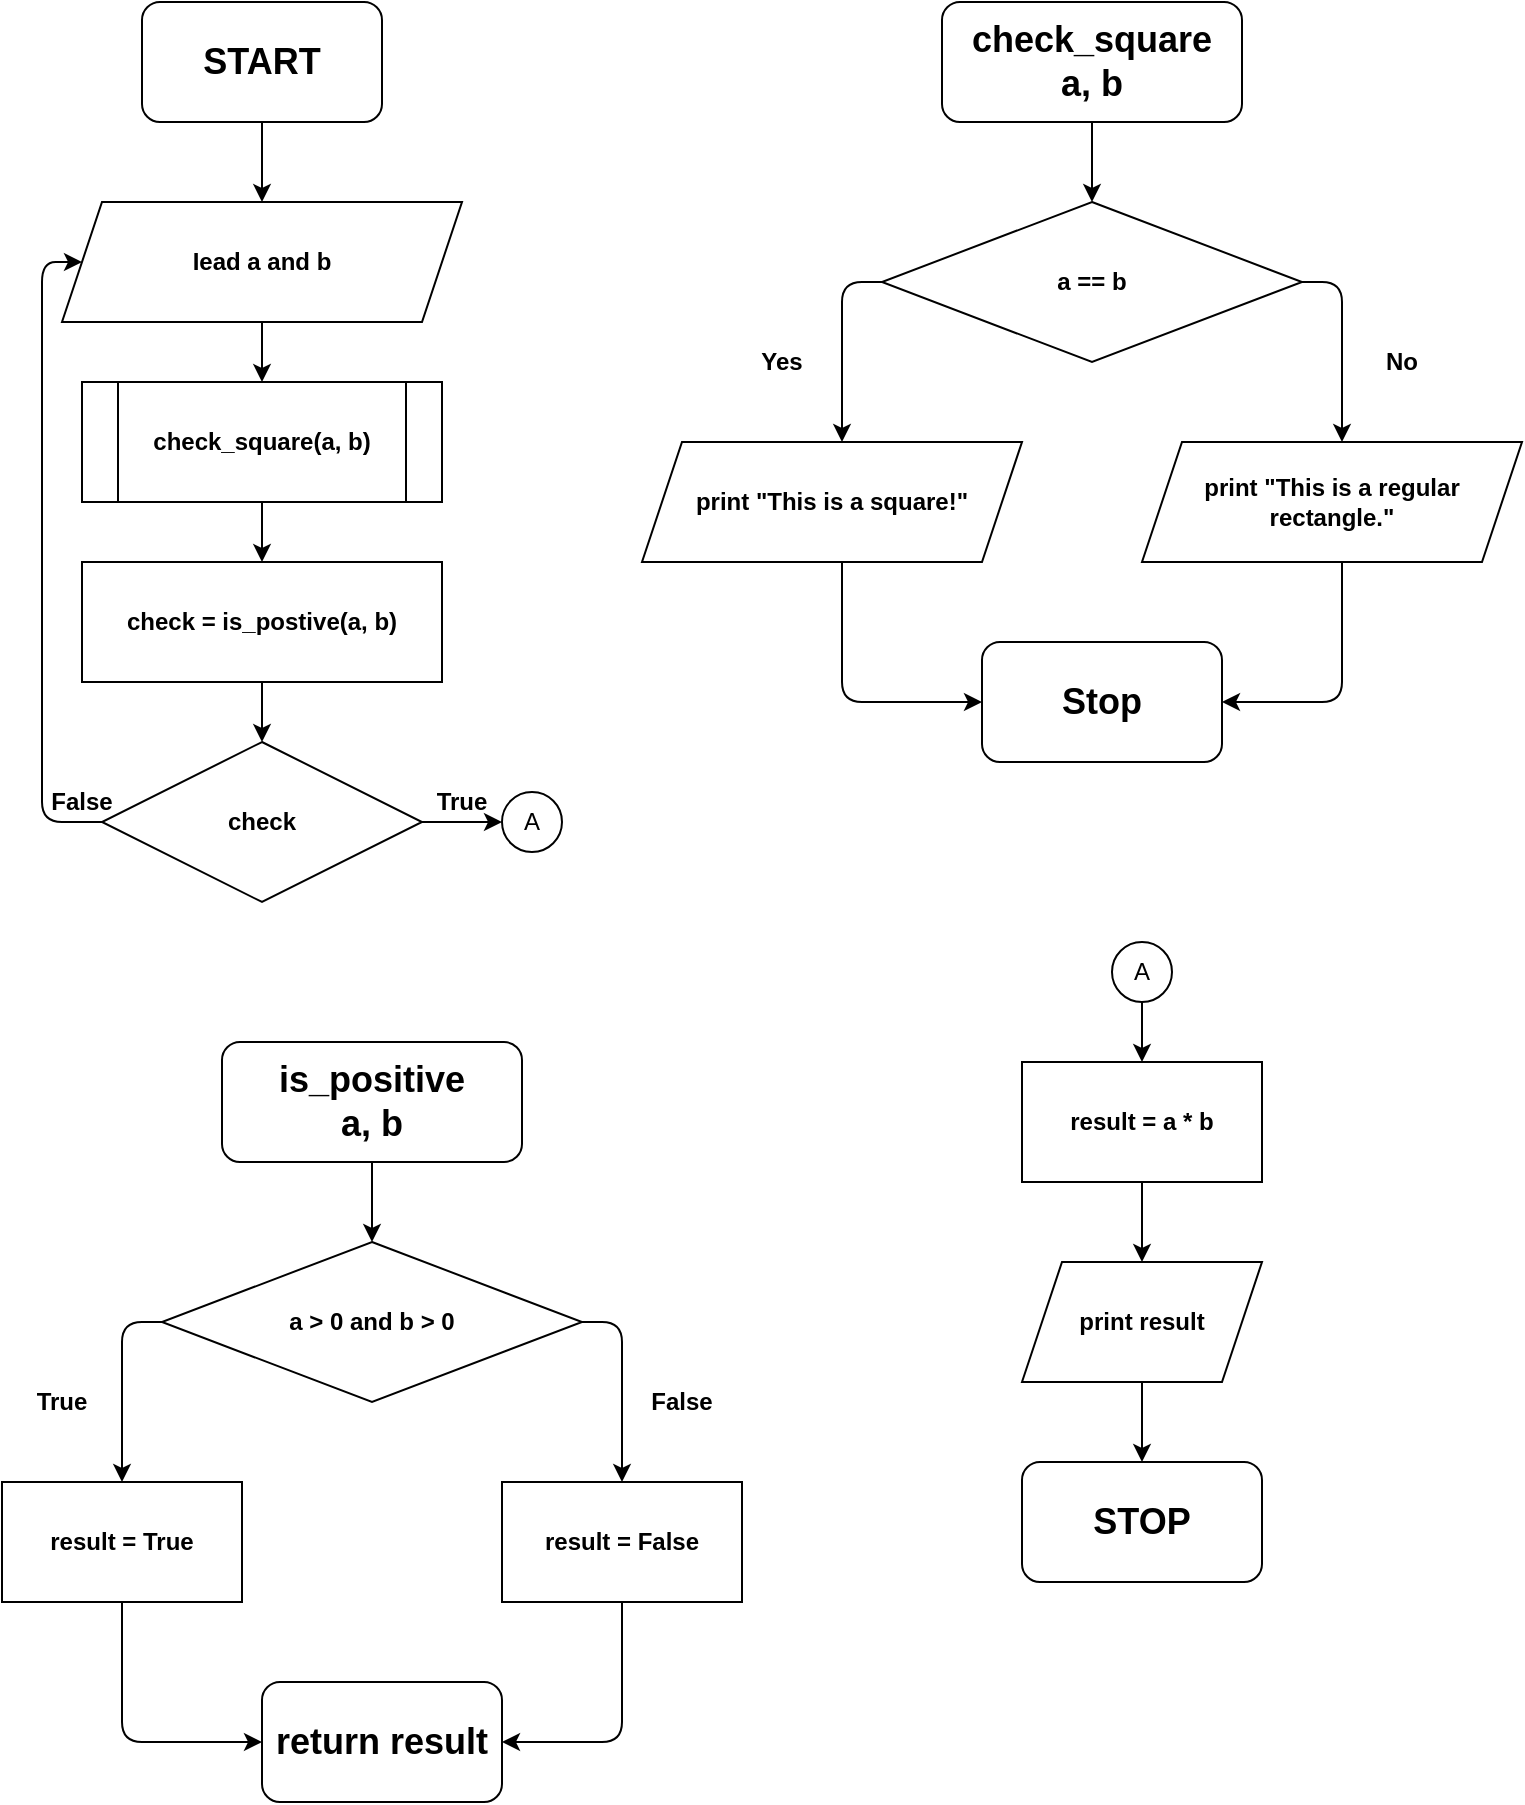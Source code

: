 <mxfile version="14.6.5" type="device"><diagram id="q4fnb8oPPCOlkICY_4B3" name="Page-1"><mxGraphModel dx="1929" dy="557" grid="1" gridSize="10" guides="1" tooltips="1" connect="1" arrows="1" fold="1" page="1" pageScale="1" pageWidth="827" pageHeight="1169" math="0" shadow="0"><root><mxCell id="0"/><mxCell id="1" parent="0"/><mxCell id="XFu5LgI2HORxMrTxfded-14" value="&lt;b&gt;&lt;font style=&quot;font-size: 18px&quot;&gt;START&lt;/font&gt;&lt;/b&gt;" style="rounded=1;whiteSpace=wrap;html=1;" parent="1" vertex="1"><mxGeometry x="60" y="40" width="120" height="60" as="geometry"/></mxCell><mxCell id="XFu5LgI2HORxMrTxfded-15" value="" style="endArrow=classic;html=1;exitX=0.5;exitY=1;exitDx=0;exitDy=0;entryX=0.5;entryY=0;entryDx=0;entryDy=0;" parent="1" source="XFu5LgI2HORxMrTxfded-14" target="XFu5LgI2HORxMrTxfded-16" edge="1"><mxGeometry width="50" height="50" relative="1" as="geometry"><mxPoint x="390" y="310" as="sourcePoint"/><mxPoint x="120" y="140" as="targetPoint"/></mxGeometry></mxCell><mxCell id="XFu5LgI2HORxMrTxfded-16" value="&lt;b&gt;Iead a and b&lt;/b&gt;" style="shape=parallelogram;perimeter=parallelogramPerimeter;whiteSpace=wrap;html=1;fixedSize=1;" parent="1" vertex="1"><mxGeometry x="20" y="140" width="200" height="60" as="geometry"/></mxCell><mxCell id="XFu5LgI2HORxMrTxfded-18" value="" style="endArrow=classic;html=1;exitX=0.5;exitY=1;exitDx=0;exitDy=0;entryX=0.5;entryY=0;entryDx=0;entryDy=0;" parent="1" edge="1"><mxGeometry width="50" height="50" relative="1" as="geometry"><mxPoint x="120" y="200" as="sourcePoint"/><mxPoint x="120" y="230" as="targetPoint"/></mxGeometry></mxCell><mxCell id="XFu5LgI2HORxMrTxfded-26" value="" style="endArrow=classic;html=1;entryX=0.5;entryY=0;entryDx=0;entryDy=0;" parent="1" target="XFu5LgI2HORxMrTxfded-27" edge="1"><mxGeometry width="50" height="50" relative="1" as="geometry"><mxPoint x="560" y="730" as="sourcePoint"/><mxPoint x="690" y="580" as="targetPoint"/></mxGeometry></mxCell><mxCell id="XFu5LgI2HORxMrTxfded-27" value="&lt;span style=&quot;font-size: 18px&quot;&gt;&lt;b&gt;STOP&lt;/b&gt;&lt;/span&gt;" style="rounded=1;whiteSpace=wrap;html=1;" parent="1" vertex="1"><mxGeometry x="500" y="770" width="120" height="60" as="geometry"/></mxCell><mxCell id="XFu5LgI2HORxMrTxfded-29" value="&lt;font&gt;&lt;span style=&quot;font-size: 18px&quot;&gt;&lt;b&gt;is_positive&lt;/b&gt;&lt;/span&gt;&lt;br&gt;&lt;span style=&quot;font-size: 18px&quot;&gt;&lt;b&gt;a, b&lt;/b&gt;&lt;/span&gt;&lt;br&gt;&lt;/font&gt;" style="rounded=1;whiteSpace=wrap;html=1;" parent="1" vertex="1"><mxGeometry x="100" y="560" width="150" height="60" as="geometry"/></mxCell><mxCell id="XFu5LgI2HORxMrTxfded-30" value="" style="endArrow=classic;html=1;exitX=0.5;exitY=1;exitDx=0;exitDy=0;" parent="1" source="XFu5LgI2HORxMrTxfded-29" edge="1"><mxGeometry width="50" height="50" relative="1" as="geometry"><mxPoint x="-80" y="780" as="sourcePoint"/><mxPoint x="175" y="660" as="targetPoint"/></mxGeometry></mxCell><mxCell id="XFu5LgI2HORxMrTxfded-31" value="&lt;b&gt;a &amp;gt; 0 and b &amp;gt; 0&lt;/b&gt;" style="rhombus;whiteSpace=wrap;html=1;" parent="1" vertex="1"><mxGeometry x="70" y="660" width="210" height="80" as="geometry"/></mxCell><mxCell id="XFu5LgI2HORxMrTxfded-32" value="" style="endArrow=classic;html=1;exitX=0;exitY=0.5;exitDx=0;exitDy=0;" parent="1" source="XFu5LgI2HORxMrTxfded-31" edge="1"><mxGeometry width="50" height="50" relative="1" as="geometry"><mxPoint x="-80" y="780" as="sourcePoint"/><mxPoint x="50" y="780" as="targetPoint"/><Array as="points"><mxPoint x="50" y="700"/></Array></mxGeometry></mxCell><mxCell id="XFu5LgI2HORxMrTxfded-33" value="" style="endArrow=classic;html=1;exitX=1;exitY=0.5;exitDx=0;exitDy=0;" parent="1" source="XFu5LgI2HORxMrTxfded-31" edge="1"><mxGeometry width="50" height="50" relative="1" as="geometry"><mxPoint x="-80" y="780" as="sourcePoint"/><mxPoint x="300" y="780" as="targetPoint"/><Array as="points"><mxPoint x="300" y="700"/></Array></mxGeometry></mxCell><mxCell id="XFu5LgI2HORxMrTxfded-34" value="&lt;b&gt;result = True&lt;/b&gt;" style="rounded=0;whiteSpace=wrap;html=1;" parent="1" vertex="1"><mxGeometry x="-10" y="780" width="120" height="60" as="geometry"/></mxCell><mxCell id="XFu5LgI2HORxMrTxfded-35" value="&lt;b&gt;result = False&lt;/b&gt;" style="rounded=0;whiteSpace=wrap;html=1;" parent="1" vertex="1"><mxGeometry x="240" y="780" width="120" height="60" as="geometry"/></mxCell><mxCell id="XFu5LgI2HORxMrTxfded-37" value="&lt;b&gt;True&lt;/b&gt;" style="text;html=1;strokeColor=none;fillColor=none;align=center;verticalAlign=middle;whiteSpace=wrap;rounded=0;" parent="1" vertex="1"><mxGeometry y="730" width="40" height="20" as="geometry"/></mxCell><mxCell id="XFu5LgI2HORxMrTxfded-38" value="&lt;b&gt;False&lt;/b&gt;" style="text;html=1;strokeColor=none;fillColor=none;align=center;verticalAlign=middle;whiteSpace=wrap;rounded=0;" parent="1" vertex="1"><mxGeometry x="310" y="730" width="40" height="20" as="geometry"/></mxCell><mxCell id="XFu5LgI2HORxMrTxfded-39" value="&lt;b&gt;&lt;font style=&quot;font-size: 18px&quot;&gt;return result&lt;/font&gt;&lt;/b&gt;" style="rounded=1;whiteSpace=wrap;html=1;" parent="1" vertex="1"><mxGeometry x="120" y="880" width="120" height="60" as="geometry"/></mxCell><mxCell id="XFu5LgI2HORxMrTxfded-40" value="" style="endArrow=classic;html=1;exitX=0.5;exitY=1;exitDx=0;exitDy=0;entryX=0;entryY=0.5;entryDx=0;entryDy=0;" parent="1" source="XFu5LgI2HORxMrTxfded-34" target="XFu5LgI2HORxMrTxfded-39" edge="1"><mxGeometry width="50" height="50" relative="1" as="geometry"><mxPoint x="-80" y="780" as="sourcePoint"/><mxPoint x="-30" y="730" as="targetPoint"/><Array as="points"><mxPoint x="50" y="910"/></Array></mxGeometry></mxCell><mxCell id="XFu5LgI2HORxMrTxfded-41" value="" style="endArrow=classic;html=1;exitX=0.5;exitY=1;exitDx=0;exitDy=0;entryX=1;entryY=0.5;entryDx=0;entryDy=0;" parent="1" source="XFu5LgI2HORxMrTxfded-35" target="XFu5LgI2HORxMrTxfded-39" edge="1"><mxGeometry width="50" height="50" relative="1" as="geometry"><mxPoint x="-80" y="780" as="sourcePoint"/><mxPoint x="-30" y="730" as="targetPoint"/><Array as="points"><mxPoint x="300" y="910"/></Array></mxGeometry></mxCell><mxCell id="XFu5LgI2HORxMrTxfded-45" value="&lt;b&gt;check_square(a, b)&lt;/b&gt;" style="shape=process;whiteSpace=wrap;html=1;backgroundOutline=1;" parent="1" vertex="1"><mxGeometry x="30" y="230" width="180" height="60" as="geometry"/></mxCell><mxCell id="XFu5LgI2HORxMrTxfded-46" value="&lt;font&gt;&lt;font style=&quot;font-size: 18px&quot;&gt;&lt;b&gt;check_square&lt;/b&gt;&lt;br&gt;&lt;b&gt;a, b&lt;/b&gt;&lt;/font&gt;&lt;br&gt;&lt;/font&gt;" style="rounded=1;whiteSpace=wrap;html=1;" parent="1" vertex="1"><mxGeometry x="460" y="40" width="150" height="60" as="geometry"/></mxCell><mxCell id="XFu5LgI2HORxMrTxfded-47" value="" style="endArrow=classic;html=1;exitX=0.5;exitY=1;exitDx=0;exitDy=0;" parent="1" source="XFu5LgI2HORxMrTxfded-46" edge="1"><mxGeometry width="50" height="50" relative="1" as="geometry"><mxPoint x="280" y="260" as="sourcePoint"/><mxPoint x="535" y="140" as="targetPoint"/></mxGeometry></mxCell><mxCell id="XFu5LgI2HORxMrTxfded-48" value="&lt;b&gt;a == b&lt;/b&gt;" style="rhombus;whiteSpace=wrap;html=1;" parent="1" vertex="1"><mxGeometry x="430" y="140" width="210" height="80" as="geometry"/></mxCell><mxCell id="XFu5LgI2HORxMrTxfded-49" value="" style="endArrow=classic;html=1;exitX=0;exitY=0.5;exitDx=0;exitDy=0;" parent="1" source="XFu5LgI2HORxMrTxfded-48" edge="1"><mxGeometry width="50" height="50" relative="1" as="geometry"><mxPoint x="280" y="260" as="sourcePoint"/><mxPoint x="410" y="260" as="targetPoint"/><Array as="points"><mxPoint x="410" y="180"/></Array></mxGeometry></mxCell><mxCell id="XFu5LgI2HORxMrTxfded-50" value="" style="endArrow=classic;html=1;exitX=1;exitY=0.5;exitDx=0;exitDy=0;" parent="1" source="XFu5LgI2HORxMrTxfded-48" edge="1"><mxGeometry width="50" height="50" relative="1" as="geometry"><mxPoint x="280" y="260" as="sourcePoint"/><mxPoint x="660" y="260" as="targetPoint"/><Array as="points"><mxPoint x="660" y="180"/></Array></mxGeometry></mxCell><mxCell id="XFu5LgI2HORxMrTxfded-53" value="&lt;b&gt;Yes&lt;/b&gt;" style="text;html=1;strokeColor=none;fillColor=none;align=center;verticalAlign=middle;whiteSpace=wrap;rounded=0;" parent="1" vertex="1"><mxGeometry x="360" y="210" width="40" height="20" as="geometry"/></mxCell><mxCell id="XFu5LgI2HORxMrTxfded-54" value="&lt;b&gt;No&lt;/b&gt;" style="text;html=1;strokeColor=none;fillColor=none;align=center;verticalAlign=middle;whiteSpace=wrap;rounded=0;" parent="1" vertex="1"><mxGeometry x="670" y="210" width="40" height="20" as="geometry"/></mxCell><mxCell id="XFu5LgI2HORxMrTxfded-55" value="&lt;b&gt;&lt;font style=&quot;font-size: 18px&quot;&gt;Stop&lt;/font&gt;&lt;/b&gt;" style="rounded=1;whiteSpace=wrap;html=1;" parent="1" vertex="1"><mxGeometry x="480" y="360" width="120" height="60" as="geometry"/></mxCell><mxCell id="XFu5LgI2HORxMrTxfded-56" value="" style="endArrow=classic;html=1;exitX=0.5;exitY=1;exitDx=0;exitDy=0;entryX=0;entryY=0.5;entryDx=0;entryDy=0;" parent="1" target="XFu5LgI2HORxMrTxfded-55" edge="1"><mxGeometry width="50" height="50" relative="1" as="geometry"><mxPoint x="410" y="320" as="sourcePoint"/><mxPoint x="330" y="210" as="targetPoint"/><Array as="points"><mxPoint x="410" y="390"/></Array></mxGeometry></mxCell><mxCell id="XFu5LgI2HORxMrTxfded-57" value="" style="endArrow=classic;html=1;exitX=0.5;exitY=1;exitDx=0;exitDy=0;entryX=1;entryY=0.5;entryDx=0;entryDy=0;" parent="1" target="XFu5LgI2HORxMrTxfded-55" edge="1"><mxGeometry width="50" height="50" relative="1" as="geometry"><mxPoint x="660" y="320" as="sourcePoint"/><mxPoint x="330" y="210" as="targetPoint"/><Array as="points"><mxPoint x="660" y="390"/></Array></mxGeometry></mxCell><mxCell id="XFu5LgI2HORxMrTxfded-58" value="&lt;b&gt;print &quot;This is a square!&quot;&lt;/b&gt;" style="shape=parallelogram;perimeter=parallelogramPerimeter;whiteSpace=wrap;html=1;fixedSize=1;" parent="1" vertex="1"><mxGeometry x="310" y="260" width="190" height="60" as="geometry"/></mxCell><mxCell id="XFu5LgI2HORxMrTxfded-59" value="&lt;b&gt;print &quot;This is a regular rectangle.&quot;&lt;/b&gt;" style="shape=parallelogram;perimeter=parallelogramPerimeter;whiteSpace=wrap;html=1;fixedSize=1;" parent="1" vertex="1"><mxGeometry x="560" y="260" width="190" height="60" as="geometry"/></mxCell><mxCell id="XFu5LgI2HORxMrTxfded-60" value="" style="endArrow=classic;html=1;exitX=0.5;exitY=1;exitDx=0;exitDy=0;" parent="1" source="XFu5LgI2HORxMrTxfded-45" edge="1"><mxGeometry width="50" height="50" relative="1" as="geometry"><mxPoint x="250" y="420" as="sourcePoint"/><mxPoint x="120" y="320" as="targetPoint"/></mxGeometry></mxCell><mxCell id="XFu5LgI2HORxMrTxfded-61" value="&lt;b&gt;check = is_postive(a, b)&lt;/b&gt;" style="rounded=0;whiteSpace=wrap;html=1;" parent="1" vertex="1"><mxGeometry x="30" y="320" width="180" height="60" as="geometry"/></mxCell><mxCell id="XFu5LgI2HORxMrTxfded-62" value="&lt;b&gt;check&lt;/b&gt;" style="rhombus;whiteSpace=wrap;html=1;" parent="1" vertex="1"><mxGeometry x="40" y="410" width="160" height="80" as="geometry"/></mxCell><mxCell id="XFu5LgI2HORxMrTxfded-63" value="" style="endArrow=classic;html=1;exitX=0.5;exitY=1;exitDx=0;exitDy=0;entryX=0.5;entryY=0;entryDx=0;entryDy=0;" parent="1" source="XFu5LgI2HORxMrTxfded-61" target="XFu5LgI2HORxMrTxfded-62" edge="1"><mxGeometry width="50" height="50" relative="1" as="geometry"><mxPoint x="250" y="320" as="sourcePoint"/><mxPoint x="300" y="270" as="targetPoint"/></mxGeometry></mxCell><mxCell id="XFu5LgI2HORxMrTxfded-64" value="" style="endArrow=classic;html=1;exitX=1;exitY=0.5;exitDx=0;exitDy=0;" parent="1" source="XFu5LgI2HORxMrTxfded-62" target="XFu5LgI2HORxMrTxfded-65" edge="1"><mxGeometry width="50" height="50" relative="1" as="geometry"><mxPoint x="250" y="320" as="sourcePoint"/><mxPoint x="240" y="450" as="targetPoint"/></mxGeometry></mxCell><mxCell id="XFu5LgI2HORxMrTxfded-65" value="A" style="ellipse;whiteSpace=wrap;html=1;aspect=fixed;" parent="1" vertex="1"><mxGeometry x="240" y="435" width="30" height="30" as="geometry"/></mxCell><mxCell id="XFu5LgI2HORxMrTxfded-66" value="&lt;b&gt;True&lt;/b&gt;" style="text;html=1;strokeColor=none;fillColor=none;align=center;verticalAlign=middle;whiteSpace=wrap;rounded=0;" parent="1" vertex="1"><mxGeometry x="200" y="430" width="40" height="20" as="geometry"/></mxCell><mxCell id="XFu5LgI2HORxMrTxfded-67" value="" style="endArrow=classic;html=1;exitX=0;exitY=0.5;exitDx=0;exitDy=0;entryX=0;entryY=0.5;entryDx=0;entryDy=0;" parent="1" source="XFu5LgI2HORxMrTxfded-62" target="XFu5LgI2HORxMrTxfded-16" edge="1"><mxGeometry width="50" height="50" relative="1" as="geometry"><mxPoint x="250" y="420" as="sourcePoint"/><mxPoint x="10" y="170" as="targetPoint"/><Array as="points"><mxPoint x="10" y="450"/><mxPoint x="10" y="170"/></Array></mxGeometry></mxCell><mxCell id="XFu5LgI2HORxMrTxfded-68" value="&lt;b&gt;False&lt;/b&gt;" style="text;html=1;strokeColor=none;fillColor=none;align=center;verticalAlign=middle;whiteSpace=wrap;rounded=0;" parent="1" vertex="1"><mxGeometry x="10" y="430" width="40" height="20" as="geometry"/></mxCell><mxCell id="XFu5LgI2HORxMrTxfded-70" value="&lt;b&gt;print result&lt;/b&gt;" style="shape=parallelogram;perimeter=parallelogramPerimeter;whiteSpace=wrap;html=1;fixedSize=1;" parent="1" vertex="1"><mxGeometry x="500" y="670" width="120" height="60" as="geometry"/></mxCell><mxCell id="XFu5LgI2HORxMrTxfded-71" value="&lt;b&gt;result = a * b&lt;/b&gt;" style="rounded=0;whiteSpace=wrap;html=1;" parent="1" vertex="1"><mxGeometry x="500" y="570" width="120" height="60" as="geometry"/></mxCell><mxCell id="XFu5LgI2HORxMrTxfded-72" value="" style="endArrow=classic;html=1;exitX=0.5;exitY=1;exitDx=0;exitDy=0;entryX=0.5;entryY=0;entryDx=0;entryDy=0;" parent="1" source="XFu5LgI2HORxMrTxfded-71" target="XFu5LgI2HORxMrTxfded-70" edge="1"><mxGeometry width="50" height="50" relative="1" as="geometry"><mxPoint x="120" y="650" as="sourcePoint"/><mxPoint x="170" y="600" as="targetPoint"/></mxGeometry></mxCell><mxCell id="XFu5LgI2HORxMrTxfded-73" value="" style="endArrow=classic;html=1;entryX=0.5;entryY=0;entryDx=0;entryDy=0;" parent="1" target="XFu5LgI2HORxMrTxfded-71" edge="1"><mxGeometry width="50" height="50" relative="1" as="geometry"><mxPoint x="560" y="540" as="sourcePoint"/><mxPoint x="560" y="480" as="targetPoint"/></mxGeometry></mxCell><mxCell id="XFu5LgI2HORxMrTxfded-75" value="A" style="ellipse;whiteSpace=wrap;html=1;aspect=fixed;" parent="1" vertex="1"><mxGeometry x="545" y="510" width="30" height="30" as="geometry"/></mxCell></root></mxGraphModel></diagram></mxfile>